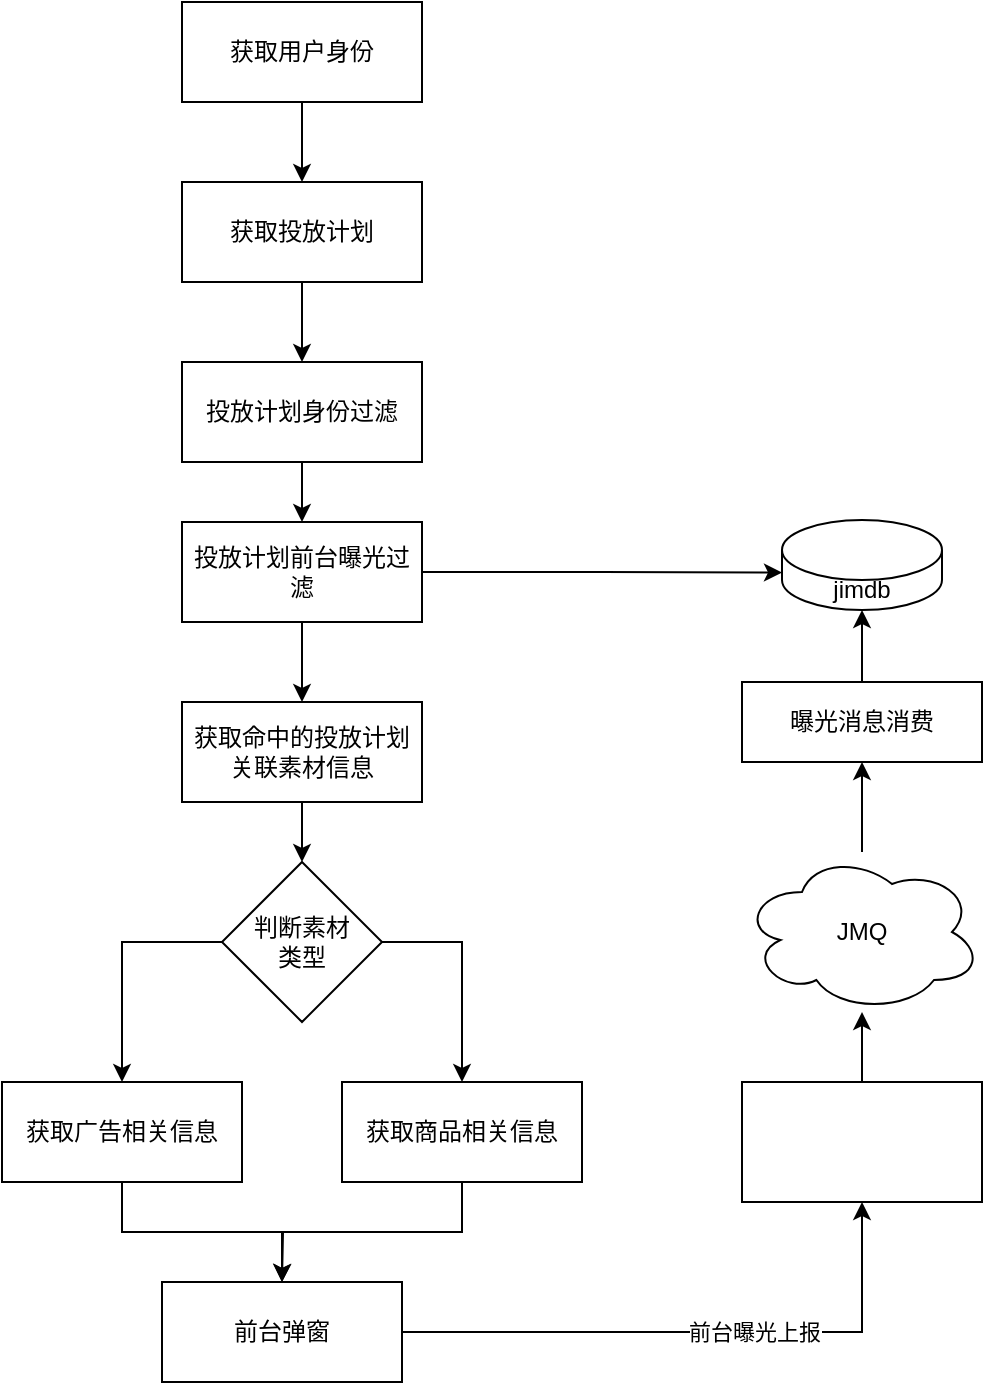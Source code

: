 <mxfile version="20.5.0" type="github">
  <diagram id="Lq5RrEiJ-6qKYVshnISo" name="第 1 页">
    <mxGraphModel dx="1186" dy="763" grid="1" gridSize="10" guides="1" tooltips="1" connect="1" arrows="1" fold="1" page="1" pageScale="1" pageWidth="827" pageHeight="1169" math="0" shadow="0">
      <root>
        <mxCell id="0" />
        <mxCell id="1" parent="0" />
        <mxCell id="989VLwsyIFd-1bnolhGw-5" style="edgeStyle=orthogonalEdgeStyle;rounded=0;orthogonalLoop=1;jettySize=auto;html=1;exitX=0.5;exitY=1;exitDx=0;exitDy=0;entryX=0.5;entryY=0;entryDx=0;entryDy=0;" edge="1" parent="1" source="989VLwsyIFd-1bnolhGw-1" target="989VLwsyIFd-1bnolhGw-4">
          <mxGeometry relative="1" as="geometry" />
        </mxCell>
        <mxCell id="989VLwsyIFd-1bnolhGw-1" value="获取投放计划" style="rounded=0;whiteSpace=wrap;html=1;" vertex="1" parent="1">
          <mxGeometry x="180" y="250" width="120" height="50" as="geometry" />
        </mxCell>
        <mxCell id="989VLwsyIFd-1bnolhGw-3" value="" style="edgeStyle=orthogonalEdgeStyle;rounded=0;orthogonalLoop=1;jettySize=auto;html=1;" edge="1" parent="1" source="989VLwsyIFd-1bnolhGw-2" target="989VLwsyIFd-1bnolhGw-1">
          <mxGeometry relative="1" as="geometry" />
        </mxCell>
        <mxCell id="989VLwsyIFd-1bnolhGw-2" value="获取用户身份" style="rounded=0;whiteSpace=wrap;html=1;" vertex="1" parent="1">
          <mxGeometry x="180" y="160" width="120" height="50" as="geometry" />
        </mxCell>
        <mxCell id="989VLwsyIFd-1bnolhGw-17" value="" style="edgeStyle=orthogonalEdgeStyle;rounded=0;orthogonalLoop=1;jettySize=auto;html=1;" edge="1" parent="1" source="989VLwsyIFd-1bnolhGw-4" target="989VLwsyIFd-1bnolhGw-16">
          <mxGeometry relative="1" as="geometry" />
        </mxCell>
        <mxCell id="989VLwsyIFd-1bnolhGw-4" value="投放计划身份过滤" style="rounded=0;whiteSpace=wrap;html=1;" vertex="1" parent="1">
          <mxGeometry x="180" y="340" width="120" height="50" as="geometry" />
        </mxCell>
        <mxCell id="989VLwsyIFd-1bnolhGw-11" value="" style="edgeStyle=orthogonalEdgeStyle;rounded=0;orthogonalLoop=1;jettySize=auto;html=1;" edge="1" parent="1" source="989VLwsyIFd-1bnolhGw-6">
          <mxGeometry relative="1" as="geometry">
            <mxPoint x="240" y="590" as="targetPoint" />
          </mxGeometry>
        </mxCell>
        <mxCell id="989VLwsyIFd-1bnolhGw-6" value="获取命中的投放计划关联素材信息" style="rounded=0;whiteSpace=wrap;html=1;" vertex="1" parent="1">
          <mxGeometry x="180" y="510" width="120" height="50" as="geometry" />
        </mxCell>
        <mxCell id="989VLwsyIFd-1bnolhGw-14" value="jimdb" style="shape=cylinder3;whiteSpace=wrap;html=1;boundedLbl=1;backgroundOutline=1;size=15;" vertex="1" parent="1">
          <mxGeometry x="480" y="419" width="80" height="45" as="geometry" />
        </mxCell>
        <mxCell id="989VLwsyIFd-1bnolhGw-18" value="" style="edgeStyle=orthogonalEdgeStyle;rounded=0;orthogonalLoop=1;jettySize=auto;html=1;" edge="1" parent="1" source="989VLwsyIFd-1bnolhGw-16" target="989VLwsyIFd-1bnolhGw-6">
          <mxGeometry relative="1" as="geometry" />
        </mxCell>
        <mxCell id="989VLwsyIFd-1bnolhGw-42" style="edgeStyle=orthogonalEdgeStyle;rounded=0;orthogonalLoop=1;jettySize=auto;html=1;entryX=0;entryY=0;entryDx=0;entryDy=26.25;entryPerimeter=0;" edge="1" parent="1" source="989VLwsyIFd-1bnolhGw-16" target="989VLwsyIFd-1bnolhGw-14">
          <mxGeometry relative="1" as="geometry" />
        </mxCell>
        <mxCell id="989VLwsyIFd-1bnolhGw-16" value="投放计划前台曝光过滤" style="rounded=0;whiteSpace=wrap;html=1;" vertex="1" parent="1">
          <mxGeometry x="180" y="420" width="120" height="50" as="geometry" />
        </mxCell>
        <mxCell id="989VLwsyIFd-1bnolhGw-24" style="edgeStyle=orthogonalEdgeStyle;rounded=0;orthogonalLoop=1;jettySize=auto;html=1;exitX=1;exitY=0.5;exitDx=0;exitDy=0;entryX=0.5;entryY=0;entryDx=0;entryDy=0;" edge="1" parent="1" source="989VLwsyIFd-1bnolhGw-19" target="989VLwsyIFd-1bnolhGw-23">
          <mxGeometry relative="1" as="geometry" />
        </mxCell>
        <mxCell id="989VLwsyIFd-1bnolhGw-26" style="edgeStyle=orthogonalEdgeStyle;rounded=0;orthogonalLoop=1;jettySize=auto;html=1;entryX=0.5;entryY=0;entryDx=0;entryDy=0;exitX=0;exitY=0.5;exitDx=0;exitDy=0;" edge="1" parent="1" source="989VLwsyIFd-1bnolhGw-19" target="989VLwsyIFd-1bnolhGw-22">
          <mxGeometry relative="1" as="geometry" />
        </mxCell>
        <mxCell id="989VLwsyIFd-1bnolhGw-19" value="判断素材&lt;br&gt;类型" style="rhombus;whiteSpace=wrap;html=1;" vertex="1" parent="1">
          <mxGeometry x="200" y="590" width="80" height="80" as="geometry" />
        </mxCell>
        <mxCell id="989VLwsyIFd-1bnolhGw-29" style="edgeStyle=orthogonalEdgeStyle;rounded=0;orthogonalLoop=1;jettySize=auto;html=1;exitX=0.5;exitY=1;exitDx=0;exitDy=0;" edge="1" parent="1" source="989VLwsyIFd-1bnolhGw-22" target="989VLwsyIFd-1bnolhGw-28">
          <mxGeometry relative="1" as="geometry" />
        </mxCell>
        <mxCell id="989VLwsyIFd-1bnolhGw-22" value="获取广告相关信息" style="rounded=0;whiteSpace=wrap;html=1;" vertex="1" parent="1">
          <mxGeometry x="90" y="700" width="120" height="50" as="geometry" />
        </mxCell>
        <mxCell id="989VLwsyIFd-1bnolhGw-30" style="edgeStyle=orthogonalEdgeStyle;rounded=0;orthogonalLoop=1;jettySize=auto;html=1;exitX=0.5;exitY=1;exitDx=0;exitDy=0;" edge="1" parent="1" source="989VLwsyIFd-1bnolhGw-23">
          <mxGeometry relative="1" as="geometry">
            <mxPoint x="230" y="800" as="targetPoint" />
          </mxGeometry>
        </mxCell>
        <mxCell id="989VLwsyIFd-1bnolhGw-23" value="获取商品相关信息" style="rounded=0;whiteSpace=wrap;html=1;" vertex="1" parent="1">
          <mxGeometry x="260" y="700" width="120" height="50" as="geometry" />
        </mxCell>
        <mxCell id="989VLwsyIFd-1bnolhGw-35" style="edgeStyle=orthogonalEdgeStyle;rounded=0;orthogonalLoop=1;jettySize=auto;html=1;entryX=0.5;entryY=1;entryDx=0;entryDy=0;" edge="1" parent="1" source="989VLwsyIFd-1bnolhGw-28" target="989VLwsyIFd-1bnolhGw-31">
          <mxGeometry relative="1" as="geometry" />
        </mxCell>
        <mxCell id="989VLwsyIFd-1bnolhGw-36" value="前台曝光上报" style="edgeLabel;html=1;align=center;verticalAlign=middle;resizable=0;points=[];" vertex="1" connectable="0" parent="989VLwsyIFd-1bnolhGw-35">
          <mxGeometry x="0.193" relative="1" as="geometry">
            <mxPoint as="offset" />
          </mxGeometry>
        </mxCell>
        <mxCell id="989VLwsyIFd-1bnolhGw-28" value="前台弹窗" style="rounded=0;whiteSpace=wrap;html=1;" vertex="1" parent="1">
          <mxGeometry x="170" y="800" width="120" height="50" as="geometry" />
        </mxCell>
        <mxCell id="989VLwsyIFd-1bnolhGw-37" style="edgeStyle=orthogonalEdgeStyle;rounded=0;orthogonalLoop=1;jettySize=auto;html=1;" edge="1" parent="1" source="989VLwsyIFd-1bnolhGw-31" target="989VLwsyIFd-1bnolhGw-33">
          <mxGeometry relative="1" as="geometry" />
        </mxCell>
        <mxCell id="989VLwsyIFd-1bnolhGw-31" value="" style="rounded=0;whiteSpace=wrap;html=1;" vertex="1" parent="1">
          <mxGeometry x="460" y="700" width="120" height="60" as="geometry" />
        </mxCell>
        <mxCell id="989VLwsyIFd-1bnolhGw-38" value="" style="edgeStyle=orthogonalEdgeStyle;rounded=0;orthogonalLoop=1;jettySize=auto;html=1;" edge="1" parent="1" source="989VLwsyIFd-1bnolhGw-33" target="989VLwsyIFd-1bnolhGw-34">
          <mxGeometry relative="1" as="geometry" />
        </mxCell>
        <mxCell id="989VLwsyIFd-1bnolhGw-33" value="JMQ" style="ellipse;shape=cloud;whiteSpace=wrap;html=1;" vertex="1" parent="1">
          <mxGeometry x="460" y="585" width="120" height="80" as="geometry" />
        </mxCell>
        <mxCell id="989VLwsyIFd-1bnolhGw-40" value="" style="edgeStyle=orthogonalEdgeStyle;rounded=0;orthogonalLoop=1;jettySize=auto;html=1;" edge="1" parent="1" source="989VLwsyIFd-1bnolhGw-34" target="989VLwsyIFd-1bnolhGw-14">
          <mxGeometry relative="1" as="geometry" />
        </mxCell>
        <mxCell id="989VLwsyIFd-1bnolhGw-34" value="曝光消息消费" style="rounded=0;whiteSpace=wrap;html=1;" vertex="1" parent="1">
          <mxGeometry x="460" y="500" width="120" height="40" as="geometry" />
        </mxCell>
      </root>
    </mxGraphModel>
  </diagram>
</mxfile>
